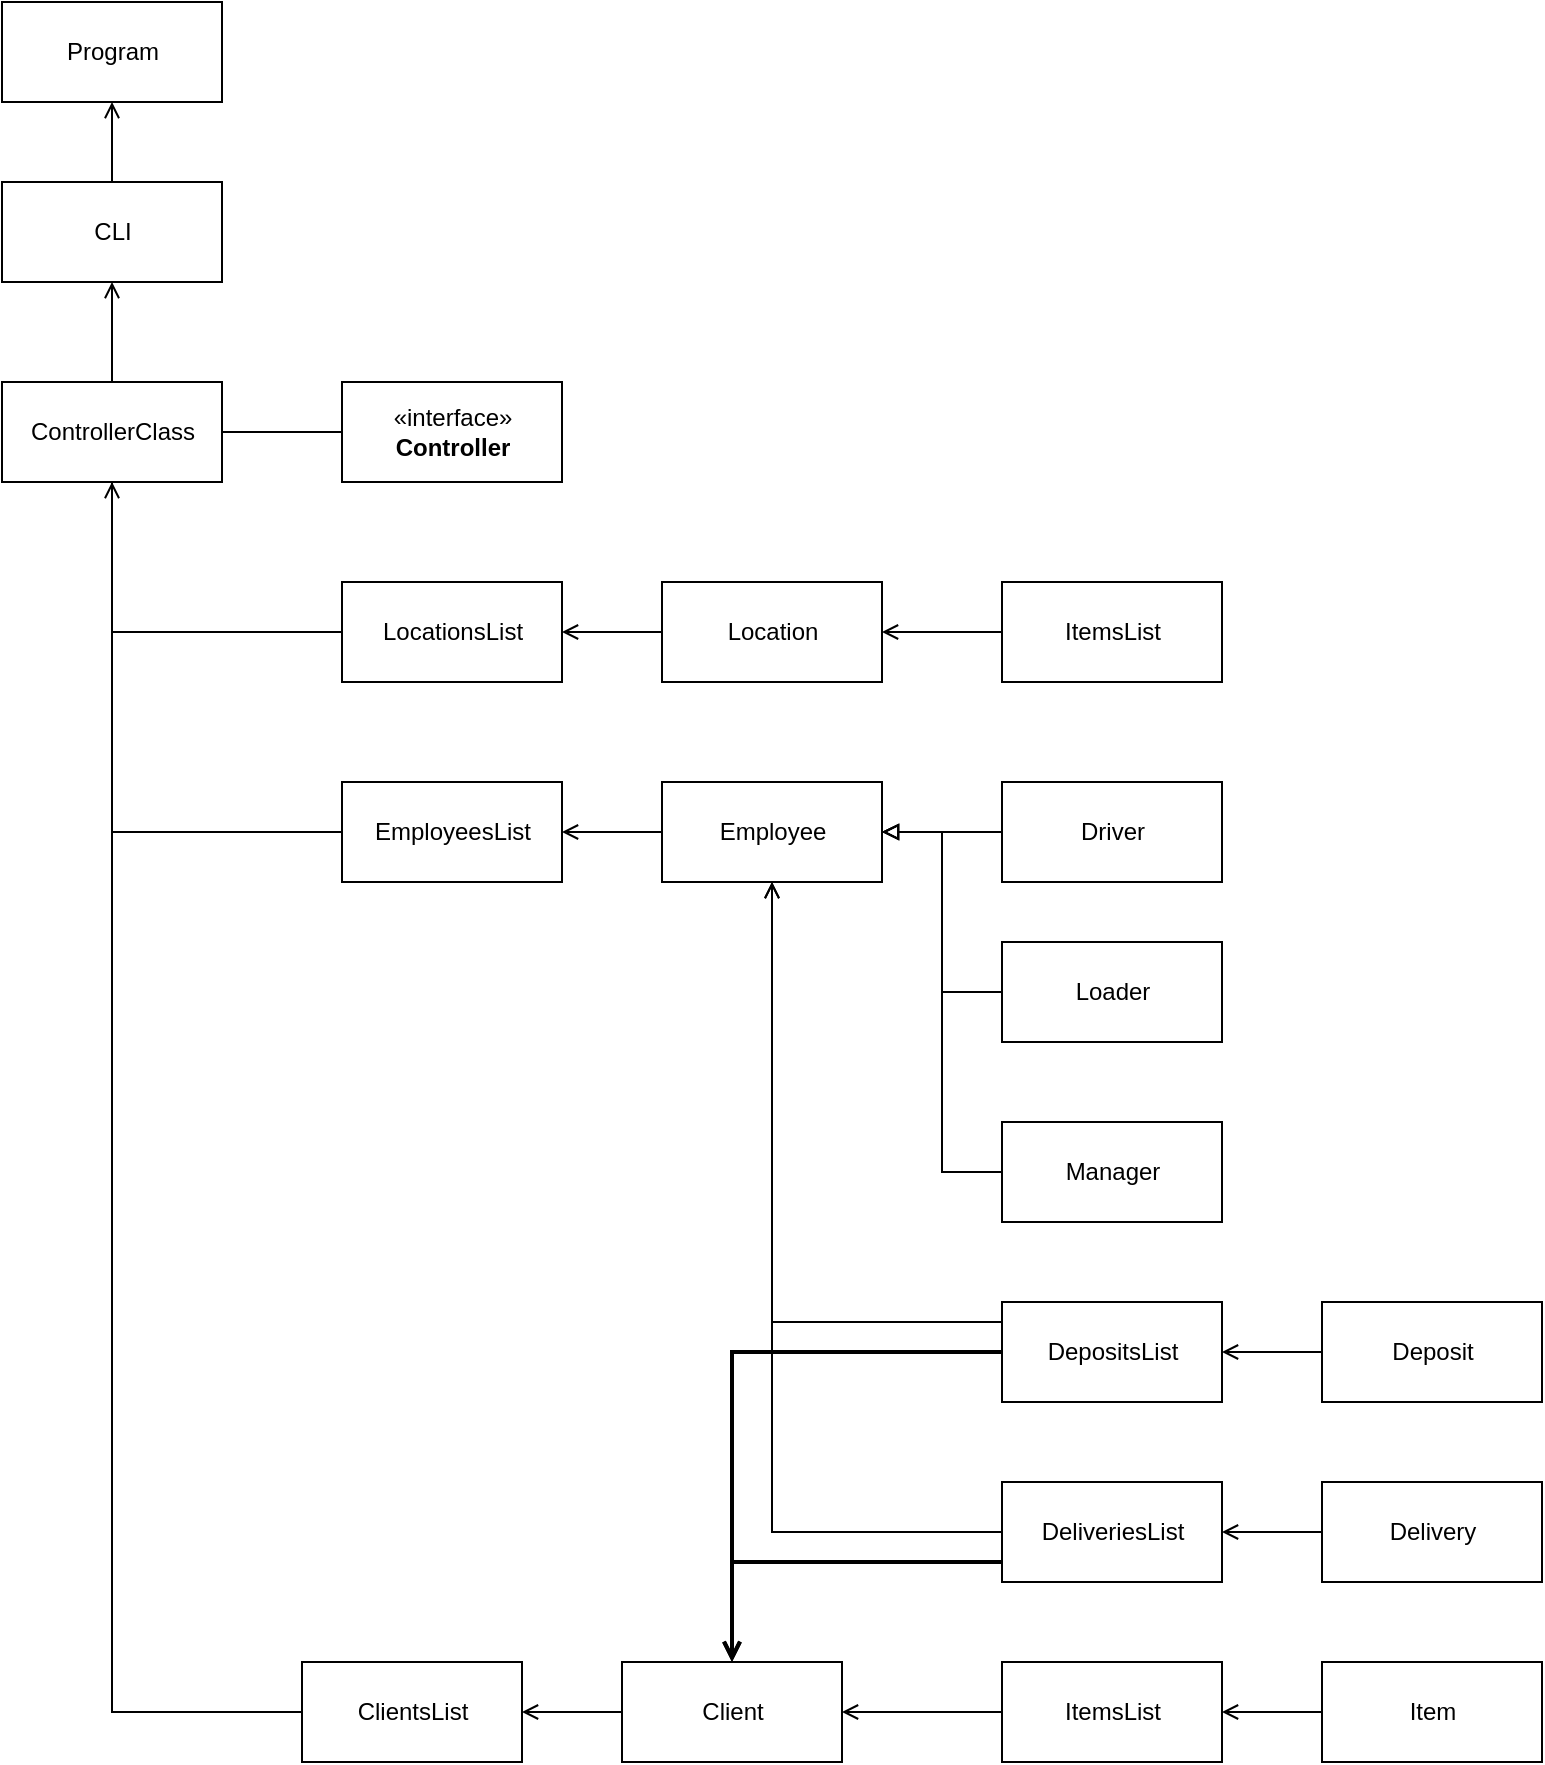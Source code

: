 <mxfile version="14.1.1" type="onedrive"><diagram id="QQUM25XsWhSIp6rmvZCL" name="Page-1"><mxGraphModel dx="1422" dy="791" grid="1" gridSize="10" guides="1" tooltips="1" connect="1" arrows="1" fold="1" page="1" pageScale="1" pageWidth="827" pageHeight="1169" math="0" shadow="0"><root><mxCell id="0"/><mxCell id="1" parent="0"/><mxCell id="jsNhq7d2Qaa1pOI35_wy-9" style="edgeStyle=orthogonalEdgeStyle;rounded=0;orthogonalLoop=1;jettySize=auto;html=1;entryX=0.5;entryY=0;entryDx=0;entryDy=0;endArrow=none;endFill=0;startArrow=open;startFill=0;" parent="1" source="jsNhq7d2Qaa1pOI35_wy-1" target="jsNhq7d2Qaa1pOI35_wy-3" edge="1"><mxGeometry relative="1" as="geometry"/></mxCell><mxCell id="jsNhq7d2Qaa1pOI35_wy-1" value="Program" style="html=1;" parent="1" vertex="1"><mxGeometry x="40" y="30" width="110" height="50" as="geometry"/></mxCell><mxCell id="jsNhq7d2Qaa1pOI35_wy-8" style="edgeStyle=orthogonalEdgeStyle;rounded=0;orthogonalLoop=1;jettySize=auto;html=1;entryX=0.5;entryY=0;entryDx=0;entryDy=0;endArrow=none;endFill=0;startArrow=open;startFill=0;" parent="1" source="jsNhq7d2Qaa1pOI35_wy-3" target="jsNhq7d2Qaa1pOI35_wy-5" edge="1"><mxGeometry relative="1" as="geometry"/></mxCell><mxCell id="jsNhq7d2Qaa1pOI35_wy-3" value="&lt;div&gt;CLI&lt;/div&gt;" style="html=1;" parent="1" vertex="1"><mxGeometry x="40" y="120" width="110" height="50" as="geometry"/></mxCell><mxCell id="jsNhq7d2Qaa1pOI35_wy-5" value="ControllerClass" style="html=1;" parent="1" vertex="1"><mxGeometry x="40" y="220" width="110" height="50" as="geometry"/></mxCell><mxCell id="jsNhq7d2Qaa1pOI35_wy-7" style="edgeStyle=orthogonalEdgeStyle;rounded=0;orthogonalLoop=1;jettySize=auto;html=1;entryX=1;entryY=0.5;entryDx=0;entryDy=0;endArrow=none;endFill=0;" parent="1" source="jsNhq7d2Qaa1pOI35_wy-6" target="jsNhq7d2Qaa1pOI35_wy-5" edge="1"><mxGeometry relative="1" as="geometry"/></mxCell><mxCell id="jsNhq7d2Qaa1pOI35_wy-6" value="«interface»&lt;br&gt;&lt;b&gt;Controller&lt;/b&gt;" style="html=1;" parent="1" vertex="1"><mxGeometry x="210" y="220" width="110" height="50" as="geometry"/></mxCell><mxCell id="jsNhq7d2Qaa1pOI35_wy-12" value="" style="edgeStyle=orthogonalEdgeStyle;rounded=0;orthogonalLoop=1;jettySize=auto;html=1;endArrow=none;endFill=0;startArrow=open;startFill=0;" parent="1" source="jsNhq7d2Qaa1pOI35_wy-10" target="jsNhq7d2Qaa1pOI35_wy-11" edge="1"><mxGeometry relative="1" as="geometry"/></mxCell><mxCell id="jsNhq7d2Qaa1pOI35_wy-47" style="edgeStyle=orthogonalEdgeStyle;rounded=0;orthogonalLoop=1;jettySize=auto;html=1;entryX=0.5;entryY=1;entryDx=0;entryDy=0;endArrow=none;endFill=0;" parent="1" source="jsNhq7d2Qaa1pOI35_wy-10" target="jsNhq7d2Qaa1pOI35_wy-5" edge="1"><mxGeometry relative="1" as="geometry"/></mxCell><mxCell id="jsNhq7d2Qaa1pOI35_wy-10" value="LocationsList" style="html=1;" parent="1" vertex="1"><mxGeometry x="210" y="320" width="110" height="50" as="geometry"/></mxCell><mxCell id="jsNhq7d2Qaa1pOI35_wy-35" style="edgeStyle=orthogonalEdgeStyle;rounded=0;orthogonalLoop=1;jettySize=auto;html=1;entryX=0;entryY=0.5;entryDx=0;entryDy=0;endArrow=none;endFill=0;startArrow=open;startFill=0;" parent="1" source="jsNhq7d2Qaa1pOI35_wy-11" target="jsNhq7d2Qaa1pOI35_wy-33" edge="1"><mxGeometry relative="1" as="geometry"/></mxCell><mxCell id="jsNhq7d2Qaa1pOI35_wy-11" value="Location" style="html=1;" parent="1" vertex="1"><mxGeometry x="370" y="320" width="110" height="50" as="geometry"/></mxCell><mxCell id="jsNhq7d2Qaa1pOI35_wy-48" style="edgeStyle=orthogonalEdgeStyle;rounded=0;orthogonalLoop=1;jettySize=auto;html=1;entryX=0.5;entryY=1;entryDx=0;entryDy=0;endArrow=none;endFill=0;" parent="1" source="jsNhq7d2Qaa1pOI35_wy-13" target="jsNhq7d2Qaa1pOI35_wy-5" edge="1"><mxGeometry relative="1" as="geometry"/></mxCell><mxCell id="jsNhq7d2Qaa1pOI35_wy-13" value="EmployeesList" style="html=1;" parent="1" vertex="1"><mxGeometry x="210" y="420" width="110" height="50" as="geometry"/></mxCell><mxCell id="jsNhq7d2Qaa1pOI35_wy-20" style="edgeStyle=orthogonalEdgeStyle;rounded=0;orthogonalLoop=1;jettySize=auto;html=1;entryX=1;entryY=0.5;entryDx=0;entryDy=0;endArrow=block;endFill=0;" parent="1" source="jsNhq7d2Qaa1pOI35_wy-14" target="jsNhq7d2Qaa1pOI35_wy-17" edge="1"><mxGeometry relative="1" as="geometry"/></mxCell><mxCell id="jsNhq7d2Qaa1pOI35_wy-14" value="Driver" style="html=1;" parent="1" vertex="1"><mxGeometry x="540" y="420" width="110" height="50" as="geometry"/></mxCell><mxCell id="jsNhq7d2Qaa1pOI35_wy-21" style="edgeStyle=orthogonalEdgeStyle;rounded=0;orthogonalLoop=1;jettySize=auto;html=1;endArrow=block;endFill=0;entryX=1;entryY=0.5;entryDx=0;entryDy=0;" parent="1" source="jsNhq7d2Qaa1pOI35_wy-16" target="jsNhq7d2Qaa1pOI35_wy-17" edge="1"><mxGeometry relative="1" as="geometry"><mxPoint x="510" y="450" as="targetPoint"/></mxGeometry></mxCell><mxCell id="jsNhq7d2Qaa1pOI35_wy-16" value="Loader" style="html=1;" parent="1" vertex="1"><mxGeometry x="540" y="500" width="110" height="50" as="geometry"/></mxCell><mxCell id="jsNhq7d2Qaa1pOI35_wy-19" style="edgeStyle=orthogonalEdgeStyle;rounded=0;orthogonalLoop=1;jettySize=auto;html=1;entryX=1;entryY=0.5;entryDx=0;entryDy=0;endArrow=open;endFill=0;startArrow=none;startFill=0;" parent="1" source="jsNhq7d2Qaa1pOI35_wy-17" target="jsNhq7d2Qaa1pOI35_wy-13" edge="1"><mxGeometry relative="1" as="geometry"/></mxCell><mxCell id="jsNhq7d2Qaa1pOI35_wy-17" value="Employee" style="html=1;" parent="1" vertex="1"><mxGeometry x="370" y="420" width="110" height="50" as="geometry"/></mxCell><mxCell id="jsNhq7d2Qaa1pOI35_wy-23" style="edgeStyle=orthogonalEdgeStyle;rounded=0;orthogonalLoop=1;jettySize=auto;html=1;entryX=1;entryY=0.5;entryDx=0;entryDy=0;endArrow=block;endFill=0;startArrow=none;startFill=0;" parent="1" source="jsNhq7d2Qaa1pOI35_wy-18" target="jsNhq7d2Qaa1pOI35_wy-17" edge="1"><mxGeometry relative="1" as="geometry"/></mxCell><mxCell id="jsNhq7d2Qaa1pOI35_wy-18" value="Manager" style="html=1;" parent="1" vertex="1"><mxGeometry x="540" y="590" width="110" height="50" as="geometry"/></mxCell><mxCell id="jsNhq7d2Qaa1pOI35_wy-36" style="edgeStyle=orthogonalEdgeStyle;rounded=0;orthogonalLoop=1;jettySize=auto;html=1;entryX=0;entryY=0.5;entryDx=0;entryDy=0;endArrow=none;endFill=0;startArrow=open;startFill=0;" parent="1" source="jsNhq7d2Qaa1pOI35_wy-24" target="jsNhq7d2Qaa1pOI35_wy-30" edge="1"><mxGeometry relative="1" as="geometry"/></mxCell><mxCell id="jsNhq7d2Qaa1pOI35_wy-49" style="edgeStyle=orthogonalEdgeStyle;rounded=0;orthogonalLoop=1;jettySize=auto;html=1;entryX=0.5;entryY=1;entryDx=0;entryDy=0;endArrow=open;endFill=0;" parent="1" source="jsNhq7d2Qaa1pOI35_wy-24" target="jsNhq7d2Qaa1pOI35_wy-5" edge="1"><mxGeometry relative="1" as="geometry"/></mxCell><mxCell id="jsNhq7d2Qaa1pOI35_wy-24" value="ClientsList" style="html=1;" parent="1" vertex="1"><mxGeometry x="190" y="860" width="110" height="50" as="geometry"/></mxCell><mxCell id="jsNhq7d2Qaa1pOI35_wy-37" style="edgeStyle=orthogonalEdgeStyle;rounded=0;orthogonalLoop=1;jettySize=auto;html=1;entryX=0;entryY=0.5;entryDx=0;entryDy=0;endArrow=none;endFill=0;startArrow=open;startFill=0;" parent="1" source="jsNhq7d2Qaa1pOI35_wy-30" target="jsNhq7d2Qaa1pOI35_wy-31" edge="1"><mxGeometry relative="1" as="geometry"/></mxCell><mxCell id="jsNhq7d2Qaa1pOI35_wy-30" value="Client" style="html=1;" parent="1" vertex="1"><mxGeometry x="350" y="860" width="110" height="50" as="geometry"/></mxCell><mxCell id="jsNhq7d2Qaa1pOI35_wy-38" style="edgeStyle=orthogonalEdgeStyle;rounded=0;orthogonalLoop=1;jettySize=auto;html=1;entryX=0;entryY=0.5;entryDx=0;entryDy=0;endArrow=none;endFill=0;startArrow=open;startFill=0;" parent="1" source="jsNhq7d2Qaa1pOI35_wy-31" target="jsNhq7d2Qaa1pOI35_wy-32" edge="1"><mxGeometry relative="1" as="geometry"/></mxCell><mxCell id="jsNhq7d2Qaa1pOI35_wy-31" value="ItemsList" style="html=1;" parent="1" vertex="1"><mxGeometry x="540" y="860" width="110" height="50" as="geometry"/></mxCell><mxCell id="jsNhq7d2Qaa1pOI35_wy-32" value="Item" style="html=1;" parent="1" vertex="1"><mxGeometry x="700" y="860" width="110" height="50" as="geometry"/></mxCell><mxCell id="jsNhq7d2Qaa1pOI35_wy-33" value="ItemsList" style="html=1;" parent="1" vertex="1"><mxGeometry x="540" y="320" width="110" height="50" as="geometry"/></mxCell><mxCell id="uxpa-mwnewD_pwuMw3P4-9" style="edgeStyle=orthogonalEdgeStyle;rounded=0;orthogonalLoop=1;jettySize=auto;html=1;entryX=0.5;entryY=0;entryDx=0;entryDy=0;startArrow=none;startFill=0;endArrow=open;endFill=0;strokeWidth=2;" edge="1" parent="1" source="jsNhq7d2Qaa1pOI35_wy-39" target="jsNhq7d2Qaa1pOI35_wy-30"><mxGeometry relative="1" as="geometry"/></mxCell><mxCell id="uxpa-mwnewD_pwuMw3P4-12" style="edgeStyle=orthogonalEdgeStyle;rounded=0;orthogonalLoop=1;jettySize=auto;html=1;entryX=0.5;entryY=1;entryDx=0;entryDy=0;startArrow=none;startFill=0;endArrow=open;endFill=0;" edge="1" parent="1" source="jsNhq7d2Qaa1pOI35_wy-39" target="jsNhq7d2Qaa1pOI35_wy-17"><mxGeometry relative="1" as="geometry"><Array as="points"><mxPoint x="425" y="690"/></Array></mxGeometry></mxCell><mxCell id="jsNhq7d2Qaa1pOI35_wy-39" value="DepositsList" style="html=1;" parent="1" vertex="1"><mxGeometry x="540" y="680" width="110" height="50" as="geometry"/></mxCell><mxCell id="jsNhq7d2Qaa1pOI35_wy-41" style="edgeStyle=orthogonalEdgeStyle;rounded=0;orthogonalLoop=1;jettySize=auto;html=1;entryX=1;entryY=0.5;entryDx=0;entryDy=0;endArrow=open;endFill=0;startArrow=none;startFill=0;" parent="1" source="jsNhq7d2Qaa1pOI35_wy-40" target="jsNhq7d2Qaa1pOI35_wy-39" edge="1"><mxGeometry relative="1" as="geometry"/></mxCell><mxCell id="jsNhq7d2Qaa1pOI35_wy-40" value="Deposit" style="html=1;" parent="1" vertex="1"><mxGeometry x="700" y="680" width="110" height="50" as="geometry"/></mxCell><mxCell id="uxpa-mwnewD_pwuMw3P4-11" style="edgeStyle=orthogonalEdgeStyle;rounded=0;orthogonalLoop=1;jettySize=auto;html=1;entryX=0.5;entryY=0;entryDx=0;entryDy=0;startArrow=none;startFill=0;endArrow=open;endFill=0;strokeWidth=2;" edge="1" parent="1" source="jsNhq7d2Qaa1pOI35_wy-43" target="jsNhq7d2Qaa1pOI35_wy-30"><mxGeometry relative="1" as="geometry"><Array as="points"><mxPoint x="405" y="810"/></Array></mxGeometry></mxCell><mxCell id="uxpa-mwnewD_pwuMw3P4-13" style="edgeStyle=orthogonalEdgeStyle;rounded=0;orthogonalLoop=1;jettySize=auto;html=1;startArrow=none;startFill=0;endArrow=open;endFill=0;entryX=0.5;entryY=1;entryDx=0;entryDy=0;" edge="1" parent="1" source="jsNhq7d2Qaa1pOI35_wy-43" target="jsNhq7d2Qaa1pOI35_wy-17"><mxGeometry relative="1" as="geometry"><mxPoint x="430" y="640" as="targetPoint"/></mxGeometry></mxCell><mxCell id="jsNhq7d2Qaa1pOI35_wy-43" value="DeliveriesList" style="html=1;" parent="1" vertex="1"><mxGeometry x="540" y="770" width="110" height="50" as="geometry"/></mxCell><mxCell id="jsNhq7d2Qaa1pOI35_wy-45" style="edgeStyle=orthogonalEdgeStyle;rounded=0;orthogonalLoop=1;jettySize=auto;html=1;entryX=1;entryY=0.5;entryDx=0;entryDy=0;endArrow=open;endFill=0;" parent="1" source="jsNhq7d2Qaa1pOI35_wy-44" target="jsNhq7d2Qaa1pOI35_wy-43" edge="1"><mxGeometry relative="1" as="geometry"/></mxCell><mxCell id="jsNhq7d2Qaa1pOI35_wy-44" value="Delivery" style="html=1;" parent="1" vertex="1"><mxGeometry x="700" y="770" width="110" height="50" as="geometry"/></mxCell></root></mxGraphModel></diagram></mxfile>